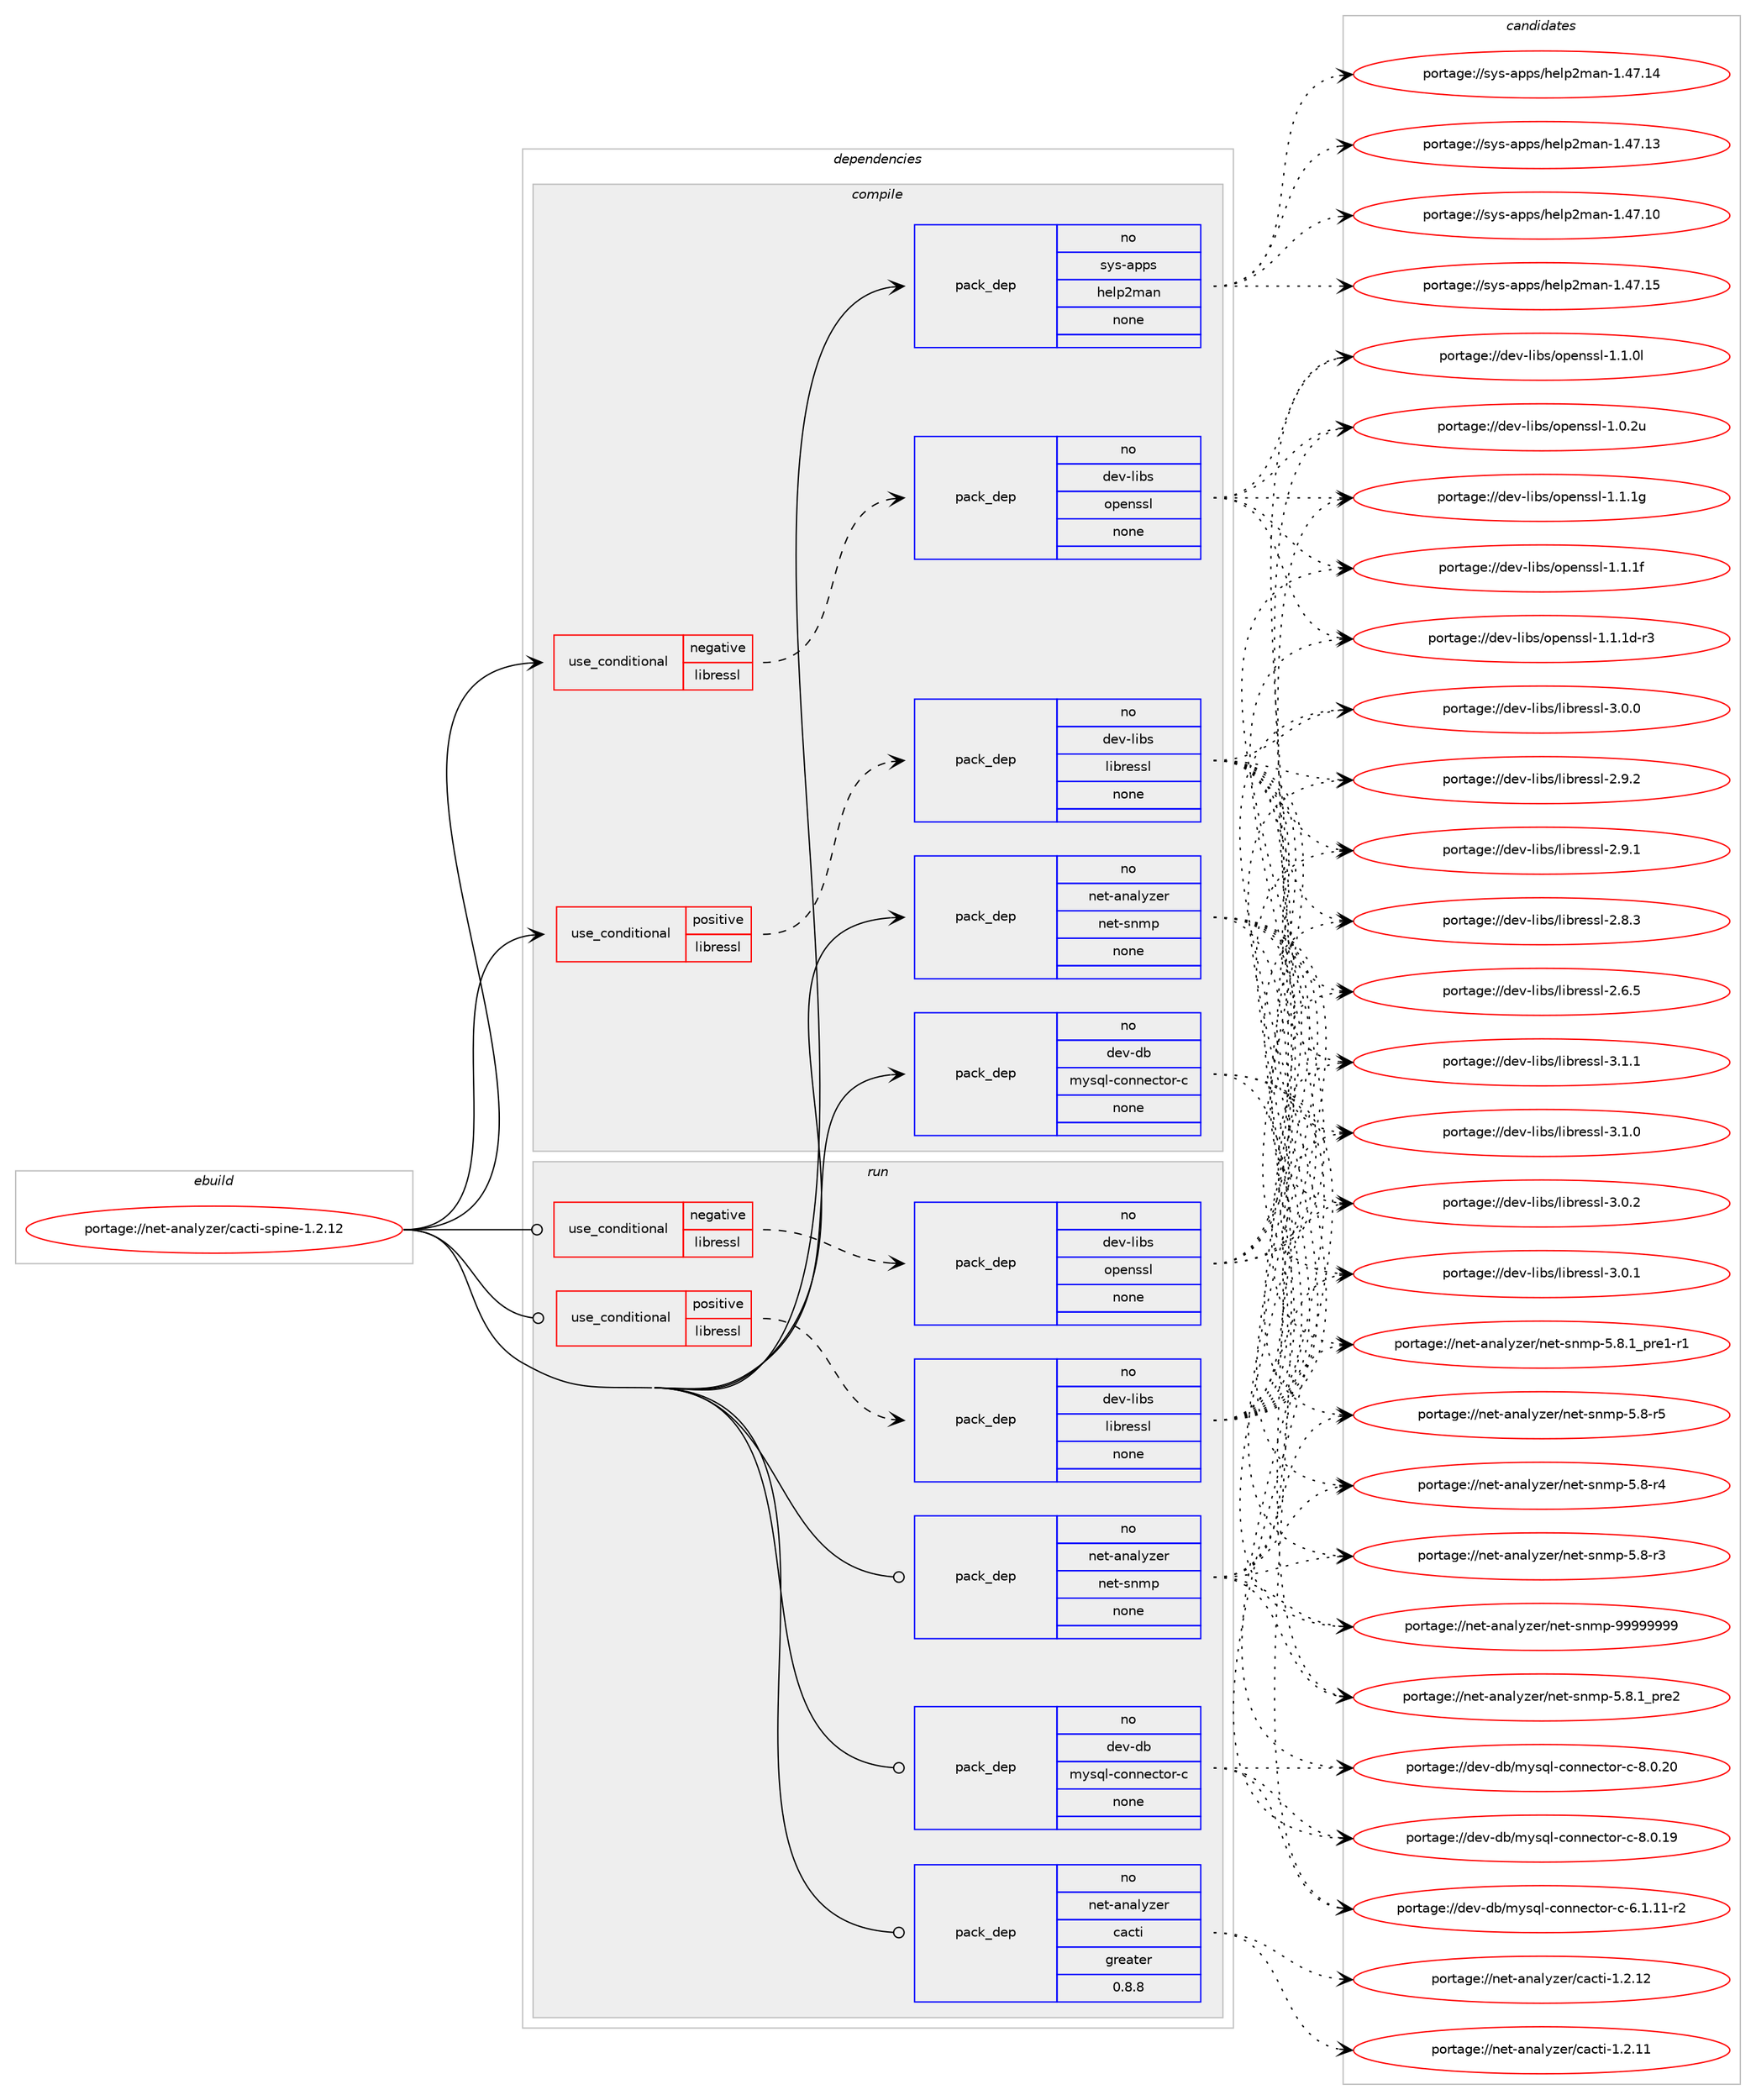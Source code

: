 digraph prolog {

# *************
# Graph options
# *************

newrank=true;
concentrate=true;
compound=true;
graph [rankdir=LR,fontname=Helvetica,fontsize=10,ranksep=1.5];#, ranksep=2.5, nodesep=0.2];
edge  [arrowhead=vee];
node  [fontname=Helvetica,fontsize=10];

# **********
# The ebuild
# **********

subgraph cluster_leftcol {
color=gray;
rank=same;
label=<<i>ebuild</i>>;
id [label="portage://net-analyzer/cacti-spine-1.2.12", color=red, width=4, href="../net-analyzer/cacti-spine-1.2.12.svg"];
}

# ****************
# The dependencies
# ****************

subgraph cluster_midcol {
color=gray;
label=<<i>dependencies</i>>;
subgraph cluster_compile {
fillcolor="#eeeeee";
style=filled;
label=<<i>compile</i>>;
subgraph cond2610 {
dependency12647 [label=<<TABLE BORDER="0" CELLBORDER="1" CELLSPACING="0" CELLPADDING="4"><TR><TD ROWSPAN="3" CELLPADDING="10">use_conditional</TD></TR><TR><TD>negative</TD></TR><TR><TD>libressl</TD></TR></TABLE>>, shape=none, color=red];
subgraph pack9894 {
dependency12648 [label=<<TABLE BORDER="0" CELLBORDER="1" CELLSPACING="0" CELLPADDING="4" WIDTH="220"><TR><TD ROWSPAN="6" CELLPADDING="30">pack_dep</TD></TR><TR><TD WIDTH="110">no</TD></TR><TR><TD>dev-libs</TD></TR><TR><TD>openssl</TD></TR><TR><TD>none</TD></TR><TR><TD></TD></TR></TABLE>>, shape=none, color=blue];
}
dependency12647:e -> dependency12648:w [weight=20,style="dashed",arrowhead="vee"];
}
id:e -> dependency12647:w [weight=20,style="solid",arrowhead="vee"];
subgraph cond2611 {
dependency12649 [label=<<TABLE BORDER="0" CELLBORDER="1" CELLSPACING="0" CELLPADDING="4"><TR><TD ROWSPAN="3" CELLPADDING="10">use_conditional</TD></TR><TR><TD>positive</TD></TR><TR><TD>libressl</TD></TR></TABLE>>, shape=none, color=red];
subgraph pack9895 {
dependency12650 [label=<<TABLE BORDER="0" CELLBORDER="1" CELLSPACING="0" CELLPADDING="4" WIDTH="220"><TR><TD ROWSPAN="6" CELLPADDING="30">pack_dep</TD></TR><TR><TD WIDTH="110">no</TD></TR><TR><TD>dev-libs</TD></TR><TR><TD>libressl</TD></TR><TR><TD>none</TD></TR><TR><TD></TD></TR></TABLE>>, shape=none, color=blue];
}
dependency12649:e -> dependency12650:w [weight=20,style="dashed",arrowhead="vee"];
}
id:e -> dependency12649:w [weight=20,style="solid",arrowhead="vee"];
subgraph pack9896 {
dependency12651 [label=<<TABLE BORDER="0" CELLBORDER="1" CELLSPACING="0" CELLPADDING="4" WIDTH="220"><TR><TD ROWSPAN="6" CELLPADDING="30">pack_dep</TD></TR><TR><TD WIDTH="110">no</TD></TR><TR><TD>dev-db</TD></TR><TR><TD>mysql-connector-c</TD></TR><TR><TD>none</TD></TR><TR><TD></TD></TR></TABLE>>, shape=none, color=blue];
}
id:e -> dependency12651:w [weight=20,style="solid",arrowhead="vee"];
subgraph pack9897 {
dependency12652 [label=<<TABLE BORDER="0" CELLBORDER="1" CELLSPACING="0" CELLPADDING="4" WIDTH="220"><TR><TD ROWSPAN="6" CELLPADDING="30">pack_dep</TD></TR><TR><TD WIDTH="110">no</TD></TR><TR><TD>net-analyzer</TD></TR><TR><TD>net-snmp</TD></TR><TR><TD>none</TD></TR><TR><TD></TD></TR></TABLE>>, shape=none, color=blue];
}
id:e -> dependency12652:w [weight=20,style="solid",arrowhead="vee"];
subgraph pack9898 {
dependency12653 [label=<<TABLE BORDER="0" CELLBORDER="1" CELLSPACING="0" CELLPADDING="4" WIDTH="220"><TR><TD ROWSPAN="6" CELLPADDING="30">pack_dep</TD></TR><TR><TD WIDTH="110">no</TD></TR><TR><TD>sys-apps</TD></TR><TR><TD>help2man</TD></TR><TR><TD>none</TD></TR><TR><TD></TD></TR></TABLE>>, shape=none, color=blue];
}
id:e -> dependency12653:w [weight=20,style="solid",arrowhead="vee"];
}
subgraph cluster_compileandrun {
fillcolor="#eeeeee";
style=filled;
label=<<i>compile and run</i>>;
}
subgraph cluster_run {
fillcolor="#eeeeee";
style=filled;
label=<<i>run</i>>;
subgraph cond2612 {
dependency12654 [label=<<TABLE BORDER="0" CELLBORDER="1" CELLSPACING="0" CELLPADDING="4"><TR><TD ROWSPAN="3" CELLPADDING="10">use_conditional</TD></TR><TR><TD>negative</TD></TR><TR><TD>libressl</TD></TR></TABLE>>, shape=none, color=red];
subgraph pack9899 {
dependency12655 [label=<<TABLE BORDER="0" CELLBORDER="1" CELLSPACING="0" CELLPADDING="4" WIDTH="220"><TR><TD ROWSPAN="6" CELLPADDING="30">pack_dep</TD></TR><TR><TD WIDTH="110">no</TD></TR><TR><TD>dev-libs</TD></TR><TR><TD>openssl</TD></TR><TR><TD>none</TD></TR><TR><TD></TD></TR></TABLE>>, shape=none, color=blue];
}
dependency12654:e -> dependency12655:w [weight=20,style="dashed",arrowhead="vee"];
}
id:e -> dependency12654:w [weight=20,style="solid",arrowhead="odot"];
subgraph cond2613 {
dependency12656 [label=<<TABLE BORDER="0" CELLBORDER="1" CELLSPACING="0" CELLPADDING="4"><TR><TD ROWSPAN="3" CELLPADDING="10">use_conditional</TD></TR><TR><TD>positive</TD></TR><TR><TD>libressl</TD></TR></TABLE>>, shape=none, color=red];
subgraph pack9900 {
dependency12657 [label=<<TABLE BORDER="0" CELLBORDER="1" CELLSPACING="0" CELLPADDING="4" WIDTH="220"><TR><TD ROWSPAN="6" CELLPADDING="30">pack_dep</TD></TR><TR><TD WIDTH="110">no</TD></TR><TR><TD>dev-libs</TD></TR><TR><TD>libressl</TD></TR><TR><TD>none</TD></TR><TR><TD></TD></TR></TABLE>>, shape=none, color=blue];
}
dependency12656:e -> dependency12657:w [weight=20,style="dashed",arrowhead="vee"];
}
id:e -> dependency12656:w [weight=20,style="solid",arrowhead="odot"];
subgraph pack9901 {
dependency12658 [label=<<TABLE BORDER="0" CELLBORDER="1" CELLSPACING="0" CELLPADDING="4" WIDTH="220"><TR><TD ROWSPAN="6" CELLPADDING="30">pack_dep</TD></TR><TR><TD WIDTH="110">no</TD></TR><TR><TD>dev-db</TD></TR><TR><TD>mysql-connector-c</TD></TR><TR><TD>none</TD></TR><TR><TD></TD></TR></TABLE>>, shape=none, color=blue];
}
id:e -> dependency12658:w [weight=20,style="solid",arrowhead="odot"];
subgraph pack9902 {
dependency12659 [label=<<TABLE BORDER="0" CELLBORDER="1" CELLSPACING="0" CELLPADDING="4" WIDTH="220"><TR><TD ROWSPAN="6" CELLPADDING="30">pack_dep</TD></TR><TR><TD WIDTH="110">no</TD></TR><TR><TD>net-analyzer</TD></TR><TR><TD>cacti</TD></TR><TR><TD>greater</TD></TR><TR><TD>0.8.8</TD></TR></TABLE>>, shape=none, color=blue];
}
id:e -> dependency12659:w [weight=20,style="solid",arrowhead="odot"];
subgraph pack9903 {
dependency12660 [label=<<TABLE BORDER="0" CELLBORDER="1" CELLSPACING="0" CELLPADDING="4" WIDTH="220"><TR><TD ROWSPAN="6" CELLPADDING="30">pack_dep</TD></TR><TR><TD WIDTH="110">no</TD></TR><TR><TD>net-analyzer</TD></TR><TR><TD>net-snmp</TD></TR><TR><TD>none</TD></TR><TR><TD></TD></TR></TABLE>>, shape=none, color=blue];
}
id:e -> dependency12660:w [weight=20,style="solid",arrowhead="odot"];
}
}

# **************
# The candidates
# **************

subgraph cluster_choices {
rank=same;
color=gray;
label=<<i>candidates</i>>;

subgraph choice9894 {
color=black;
nodesep=1;
choice100101118451081059811547111112101110115115108454946494649103 [label="portage://dev-libs/openssl-1.1.1g", color=red, width=4,href="../dev-libs/openssl-1.1.1g.svg"];
choice100101118451081059811547111112101110115115108454946494649102 [label="portage://dev-libs/openssl-1.1.1f", color=red, width=4,href="../dev-libs/openssl-1.1.1f.svg"];
choice1001011184510810598115471111121011101151151084549464946491004511451 [label="portage://dev-libs/openssl-1.1.1d-r3", color=red, width=4,href="../dev-libs/openssl-1.1.1d-r3.svg"];
choice100101118451081059811547111112101110115115108454946494648108 [label="portage://dev-libs/openssl-1.1.0l", color=red, width=4,href="../dev-libs/openssl-1.1.0l.svg"];
choice100101118451081059811547111112101110115115108454946484650117 [label="portage://dev-libs/openssl-1.0.2u", color=red, width=4,href="../dev-libs/openssl-1.0.2u.svg"];
dependency12648:e -> choice100101118451081059811547111112101110115115108454946494649103:w [style=dotted,weight="100"];
dependency12648:e -> choice100101118451081059811547111112101110115115108454946494649102:w [style=dotted,weight="100"];
dependency12648:e -> choice1001011184510810598115471111121011101151151084549464946491004511451:w [style=dotted,weight="100"];
dependency12648:e -> choice100101118451081059811547111112101110115115108454946494648108:w [style=dotted,weight="100"];
dependency12648:e -> choice100101118451081059811547111112101110115115108454946484650117:w [style=dotted,weight="100"];
}
subgraph choice9895 {
color=black;
nodesep=1;
choice10010111845108105981154710810598114101115115108455146494649 [label="portage://dev-libs/libressl-3.1.1", color=red, width=4,href="../dev-libs/libressl-3.1.1.svg"];
choice10010111845108105981154710810598114101115115108455146494648 [label="portage://dev-libs/libressl-3.1.0", color=red, width=4,href="../dev-libs/libressl-3.1.0.svg"];
choice10010111845108105981154710810598114101115115108455146484650 [label="portage://dev-libs/libressl-3.0.2", color=red, width=4,href="../dev-libs/libressl-3.0.2.svg"];
choice10010111845108105981154710810598114101115115108455146484649 [label="portage://dev-libs/libressl-3.0.1", color=red, width=4,href="../dev-libs/libressl-3.0.1.svg"];
choice10010111845108105981154710810598114101115115108455146484648 [label="portage://dev-libs/libressl-3.0.0", color=red, width=4,href="../dev-libs/libressl-3.0.0.svg"];
choice10010111845108105981154710810598114101115115108455046574650 [label="portage://dev-libs/libressl-2.9.2", color=red, width=4,href="../dev-libs/libressl-2.9.2.svg"];
choice10010111845108105981154710810598114101115115108455046574649 [label="portage://dev-libs/libressl-2.9.1", color=red, width=4,href="../dev-libs/libressl-2.9.1.svg"];
choice10010111845108105981154710810598114101115115108455046564651 [label="portage://dev-libs/libressl-2.8.3", color=red, width=4,href="../dev-libs/libressl-2.8.3.svg"];
choice10010111845108105981154710810598114101115115108455046544653 [label="portage://dev-libs/libressl-2.6.5", color=red, width=4,href="../dev-libs/libressl-2.6.5.svg"];
dependency12650:e -> choice10010111845108105981154710810598114101115115108455146494649:w [style=dotted,weight="100"];
dependency12650:e -> choice10010111845108105981154710810598114101115115108455146494648:w [style=dotted,weight="100"];
dependency12650:e -> choice10010111845108105981154710810598114101115115108455146484650:w [style=dotted,weight="100"];
dependency12650:e -> choice10010111845108105981154710810598114101115115108455146484649:w [style=dotted,weight="100"];
dependency12650:e -> choice10010111845108105981154710810598114101115115108455146484648:w [style=dotted,weight="100"];
dependency12650:e -> choice10010111845108105981154710810598114101115115108455046574650:w [style=dotted,weight="100"];
dependency12650:e -> choice10010111845108105981154710810598114101115115108455046574649:w [style=dotted,weight="100"];
dependency12650:e -> choice10010111845108105981154710810598114101115115108455046564651:w [style=dotted,weight="100"];
dependency12650:e -> choice10010111845108105981154710810598114101115115108455046544653:w [style=dotted,weight="100"];
}
subgraph choice9896 {
color=black;
nodesep=1;
choice100101118451009847109121115113108459911111011010199116111114459945564648465048 [label="portage://dev-db/mysql-connector-c-8.0.20", color=red, width=4,href="../dev-db/mysql-connector-c-8.0.20.svg"];
choice100101118451009847109121115113108459911111011010199116111114459945564648464957 [label="portage://dev-db/mysql-connector-c-8.0.19", color=red, width=4,href="../dev-db/mysql-connector-c-8.0.19.svg"];
choice1001011184510098471091211151131084599111110110101991161111144599455446494649494511450 [label="portage://dev-db/mysql-connector-c-6.1.11-r2", color=red, width=4,href="../dev-db/mysql-connector-c-6.1.11-r2.svg"];
dependency12651:e -> choice100101118451009847109121115113108459911111011010199116111114459945564648465048:w [style=dotted,weight="100"];
dependency12651:e -> choice100101118451009847109121115113108459911111011010199116111114459945564648464957:w [style=dotted,weight="100"];
dependency12651:e -> choice1001011184510098471091211151131084599111110110101991161111144599455446494649494511450:w [style=dotted,weight="100"];
}
subgraph choice9897 {
color=black;
nodesep=1;
choice1101011164597110971081211221011144711010111645115110109112455757575757575757 [label="portage://net-analyzer/net-snmp-99999999", color=red, width=4,href="../net-analyzer/net-snmp-99999999.svg"];
choice11010111645971109710812112210111447110101116451151101091124553465646499511211410150 [label="portage://net-analyzer/net-snmp-5.8.1_pre2", color=red, width=4,href="../net-analyzer/net-snmp-5.8.1_pre2.svg"];
choice110101116459711097108121122101114471101011164511511010911245534656464995112114101494511449 [label="portage://net-analyzer/net-snmp-5.8.1_pre1-r1", color=red, width=4,href="../net-analyzer/net-snmp-5.8.1_pre1-r1.svg"];
choice1101011164597110971081211221011144711010111645115110109112455346564511453 [label="portage://net-analyzer/net-snmp-5.8-r5", color=red, width=4,href="../net-analyzer/net-snmp-5.8-r5.svg"];
choice1101011164597110971081211221011144711010111645115110109112455346564511452 [label="portage://net-analyzer/net-snmp-5.8-r4", color=red, width=4,href="../net-analyzer/net-snmp-5.8-r4.svg"];
choice1101011164597110971081211221011144711010111645115110109112455346564511451 [label="portage://net-analyzer/net-snmp-5.8-r3", color=red, width=4,href="../net-analyzer/net-snmp-5.8-r3.svg"];
dependency12652:e -> choice1101011164597110971081211221011144711010111645115110109112455757575757575757:w [style=dotted,weight="100"];
dependency12652:e -> choice11010111645971109710812112210111447110101116451151101091124553465646499511211410150:w [style=dotted,weight="100"];
dependency12652:e -> choice110101116459711097108121122101114471101011164511511010911245534656464995112114101494511449:w [style=dotted,weight="100"];
dependency12652:e -> choice1101011164597110971081211221011144711010111645115110109112455346564511453:w [style=dotted,weight="100"];
dependency12652:e -> choice1101011164597110971081211221011144711010111645115110109112455346564511452:w [style=dotted,weight="100"];
dependency12652:e -> choice1101011164597110971081211221011144711010111645115110109112455346564511451:w [style=dotted,weight="100"];
}
subgraph choice9898 {
color=black;
nodesep=1;
choice11512111545971121121154710410110811250109971104549465255464953 [label="portage://sys-apps/help2man-1.47.15", color=red, width=4,href="../sys-apps/help2man-1.47.15.svg"];
choice11512111545971121121154710410110811250109971104549465255464952 [label="portage://sys-apps/help2man-1.47.14", color=red, width=4,href="../sys-apps/help2man-1.47.14.svg"];
choice11512111545971121121154710410110811250109971104549465255464951 [label="portage://sys-apps/help2man-1.47.13", color=red, width=4,href="../sys-apps/help2man-1.47.13.svg"];
choice11512111545971121121154710410110811250109971104549465255464948 [label="portage://sys-apps/help2man-1.47.10", color=red, width=4,href="../sys-apps/help2man-1.47.10.svg"];
dependency12653:e -> choice11512111545971121121154710410110811250109971104549465255464953:w [style=dotted,weight="100"];
dependency12653:e -> choice11512111545971121121154710410110811250109971104549465255464952:w [style=dotted,weight="100"];
dependency12653:e -> choice11512111545971121121154710410110811250109971104549465255464951:w [style=dotted,weight="100"];
dependency12653:e -> choice11512111545971121121154710410110811250109971104549465255464948:w [style=dotted,weight="100"];
}
subgraph choice9899 {
color=black;
nodesep=1;
choice100101118451081059811547111112101110115115108454946494649103 [label="portage://dev-libs/openssl-1.1.1g", color=red, width=4,href="../dev-libs/openssl-1.1.1g.svg"];
choice100101118451081059811547111112101110115115108454946494649102 [label="portage://dev-libs/openssl-1.1.1f", color=red, width=4,href="../dev-libs/openssl-1.1.1f.svg"];
choice1001011184510810598115471111121011101151151084549464946491004511451 [label="portage://dev-libs/openssl-1.1.1d-r3", color=red, width=4,href="../dev-libs/openssl-1.1.1d-r3.svg"];
choice100101118451081059811547111112101110115115108454946494648108 [label="portage://dev-libs/openssl-1.1.0l", color=red, width=4,href="../dev-libs/openssl-1.1.0l.svg"];
choice100101118451081059811547111112101110115115108454946484650117 [label="portage://dev-libs/openssl-1.0.2u", color=red, width=4,href="../dev-libs/openssl-1.0.2u.svg"];
dependency12655:e -> choice100101118451081059811547111112101110115115108454946494649103:w [style=dotted,weight="100"];
dependency12655:e -> choice100101118451081059811547111112101110115115108454946494649102:w [style=dotted,weight="100"];
dependency12655:e -> choice1001011184510810598115471111121011101151151084549464946491004511451:w [style=dotted,weight="100"];
dependency12655:e -> choice100101118451081059811547111112101110115115108454946494648108:w [style=dotted,weight="100"];
dependency12655:e -> choice100101118451081059811547111112101110115115108454946484650117:w [style=dotted,weight="100"];
}
subgraph choice9900 {
color=black;
nodesep=1;
choice10010111845108105981154710810598114101115115108455146494649 [label="portage://dev-libs/libressl-3.1.1", color=red, width=4,href="../dev-libs/libressl-3.1.1.svg"];
choice10010111845108105981154710810598114101115115108455146494648 [label="portage://dev-libs/libressl-3.1.0", color=red, width=4,href="../dev-libs/libressl-3.1.0.svg"];
choice10010111845108105981154710810598114101115115108455146484650 [label="portage://dev-libs/libressl-3.0.2", color=red, width=4,href="../dev-libs/libressl-3.0.2.svg"];
choice10010111845108105981154710810598114101115115108455146484649 [label="portage://dev-libs/libressl-3.0.1", color=red, width=4,href="../dev-libs/libressl-3.0.1.svg"];
choice10010111845108105981154710810598114101115115108455146484648 [label="portage://dev-libs/libressl-3.0.0", color=red, width=4,href="../dev-libs/libressl-3.0.0.svg"];
choice10010111845108105981154710810598114101115115108455046574650 [label="portage://dev-libs/libressl-2.9.2", color=red, width=4,href="../dev-libs/libressl-2.9.2.svg"];
choice10010111845108105981154710810598114101115115108455046574649 [label="portage://dev-libs/libressl-2.9.1", color=red, width=4,href="../dev-libs/libressl-2.9.1.svg"];
choice10010111845108105981154710810598114101115115108455046564651 [label="portage://dev-libs/libressl-2.8.3", color=red, width=4,href="../dev-libs/libressl-2.8.3.svg"];
choice10010111845108105981154710810598114101115115108455046544653 [label="portage://dev-libs/libressl-2.6.5", color=red, width=4,href="../dev-libs/libressl-2.6.5.svg"];
dependency12657:e -> choice10010111845108105981154710810598114101115115108455146494649:w [style=dotted,weight="100"];
dependency12657:e -> choice10010111845108105981154710810598114101115115108455146494648:w [style=dotted,weight="100"];
dependency12657:e -> choice10010111845108105981154710810598114101115115108455146484650:w [style=dotted,weight="100"];
dependency12657:e -> choice10010111845108105981154710810598114101115115108455146484649:w [style=dotted,weight="100"];
dependency12657:e -> choice10010111845108105981154710810598114101115115108455146484648:w [style=dotted,weight="100"];
dependency12657:e -> choice10010111845108105981154710810598114101115115108455046574650:w [style=dotted,weight="100"];
dependency12657:e -> choice10010111845108105981154710810598114101115115108455046574649:w [style=dotted,weight="100"];
dependency12657:e -> choice10010111845108105981154710810598114101115115108455046564651:w [style=dotted,weight="100"];
dependency12657:e -> choice10010111845108105981154710810598114101115115108455046544653:w [style=dotted,weight="100"];
}
subgraph choice9901 {
color=black;
nodesep=1;
choice100101118451009847109121115113108459911111011010199116111114459945564648465048 [label="portage://dev-db/mysql-connector-c-8.0.20", color=red, width=4,href="../dev-db/mysql-connector-c-8.0.20.svg"];
choice100101118451009847109121115113108459911111011010199116111114459945564648464957 [label="portage://dev-db/mysql-connector-c-8.0.19", color=red, width=4,href="../dev-db/mysql-connector-c-8.0.19.svg"];
choice1001011184510098471091211151131084599111110110101991161111144599455446494649494511450 [label="portage://dev-db/mysql-connector-c-6.1.11-r2", color=red, width=4,href="../dev-db/mysql-connector-c-6.1.11-r2.svg"];
dependency12658:e -> choice100101118451009847109121115113108459911111011010199116111114459945564648465048:w [style=dotted,weight="100"];
dependency12658:e -> choice100101118451009847109121115113108459911111011010199116111114459945564648464957:w [style=dotted,weight="100"];
dependency12658:e -> choice1001011184510098471091211151131084599111110110101991161111144599455446494649494511450:w [style=dotted,weight="100"];
}
subgraph choice9902 {
color=black;
nodesep=1;
choice1101011164597110971081211221011144799979911610545494650464950 [label="portage://net-analyzer/cacti-1.2.12", color=red, width=4,href="../net-analyzer/cacti-1.2.12.svg"];
choice1101011164597110971081211221011144799979911610545494650464949 [label="portage://net-analyzer/cacti-1.2.11", color=red, width=4,href="../net-analyzer/cacti-1.2.11.svg"];
dependency12659:e -> choice1101011164597110971081211221011144799979911610545494650464950:w [style=dotted,weight="100"];
dependency12659:e -> choice1101011164597110971081211221011144799979911610545494650464949:w [style=dotted,weight="100"];
}
subgraph choice9903 {
color=black;
nodesep=1;
choice1101011164597110971081211221011144711010111645115110109112455757575757575757 [label="portage://net-analyzer/net-snmp-99999999", color=red, width=4,href="../net-analyzer/net-snmp-99999999.svg"];
choice11010111645971109710812112210111447110101116451151101091124553465646499511211410150 [label="portage://net-analyzer/net-snmp-5.8.1_pre2", color=red, width=4,href="../net-analyzer/net-snmp-5.8.1_pre2.svg"];
choice110101116459711097108121122101114471101011164511511010911245534656464995112114101494511449 [label="portage://net-analyzer/net-snmp-5.8.1_pre1-r1", color=red, width=4,href="../net-analyzer/net-snmp-5.8.1_pre1-r1.svg"];
choice1101011164597110971081211221011144711010111645115110109112455346564511453 [label="portage://net-analyzer/net-snmp-5.8-r5", color=red, width=4,href="../net-analyzer/net-snmp-5.8-r5.svg"];
choice1101011164597110971081211221011144711010111645115110109112455346564511452 [label="portage://net-analyzer/net-snmp-5.8-r4", color=red, width=4,href="../net-analyzer/net-snmp-5.8-r4.svg"];
choice1101011164597110971081211221011144711010111645115110109112455346564511451 [label="portage://net-analyzer/net-snmp-5.8-r3", color=red, width=4,href="../net-analyzer/net-snmp-5.8-r3.svg"];
dependency12660:e -> choice1101011164597110971081211221011144711010111645115110109112455757575757575757:w [style=dotted,weight="100"];
dependency12660:e -> choice11010111645971109710812112210111447110101116451151101091124553465646499511211410150:w [style=dotted,weight="100"];
dependency12660:e -> choice110101116459711097108121122101114471101011164511511010911245534656464995112114101494511449:w [style=dotted,weight="100"];
dependency12660:e -> choice1101011164597110971081211221011144711010111645115110109112455346564511453:w [style=dotted,weight="100"];
dependency12660:e -> choice1101011164597110971081211221011144711010111645115110109112455346564511452:w [style=dotted,weight="100"];
dependency12660:e -> choice1101011164597110971081211221011144711010111645115110109112455346564511451:w [style=dotted,weight="100"];
}
}

}
